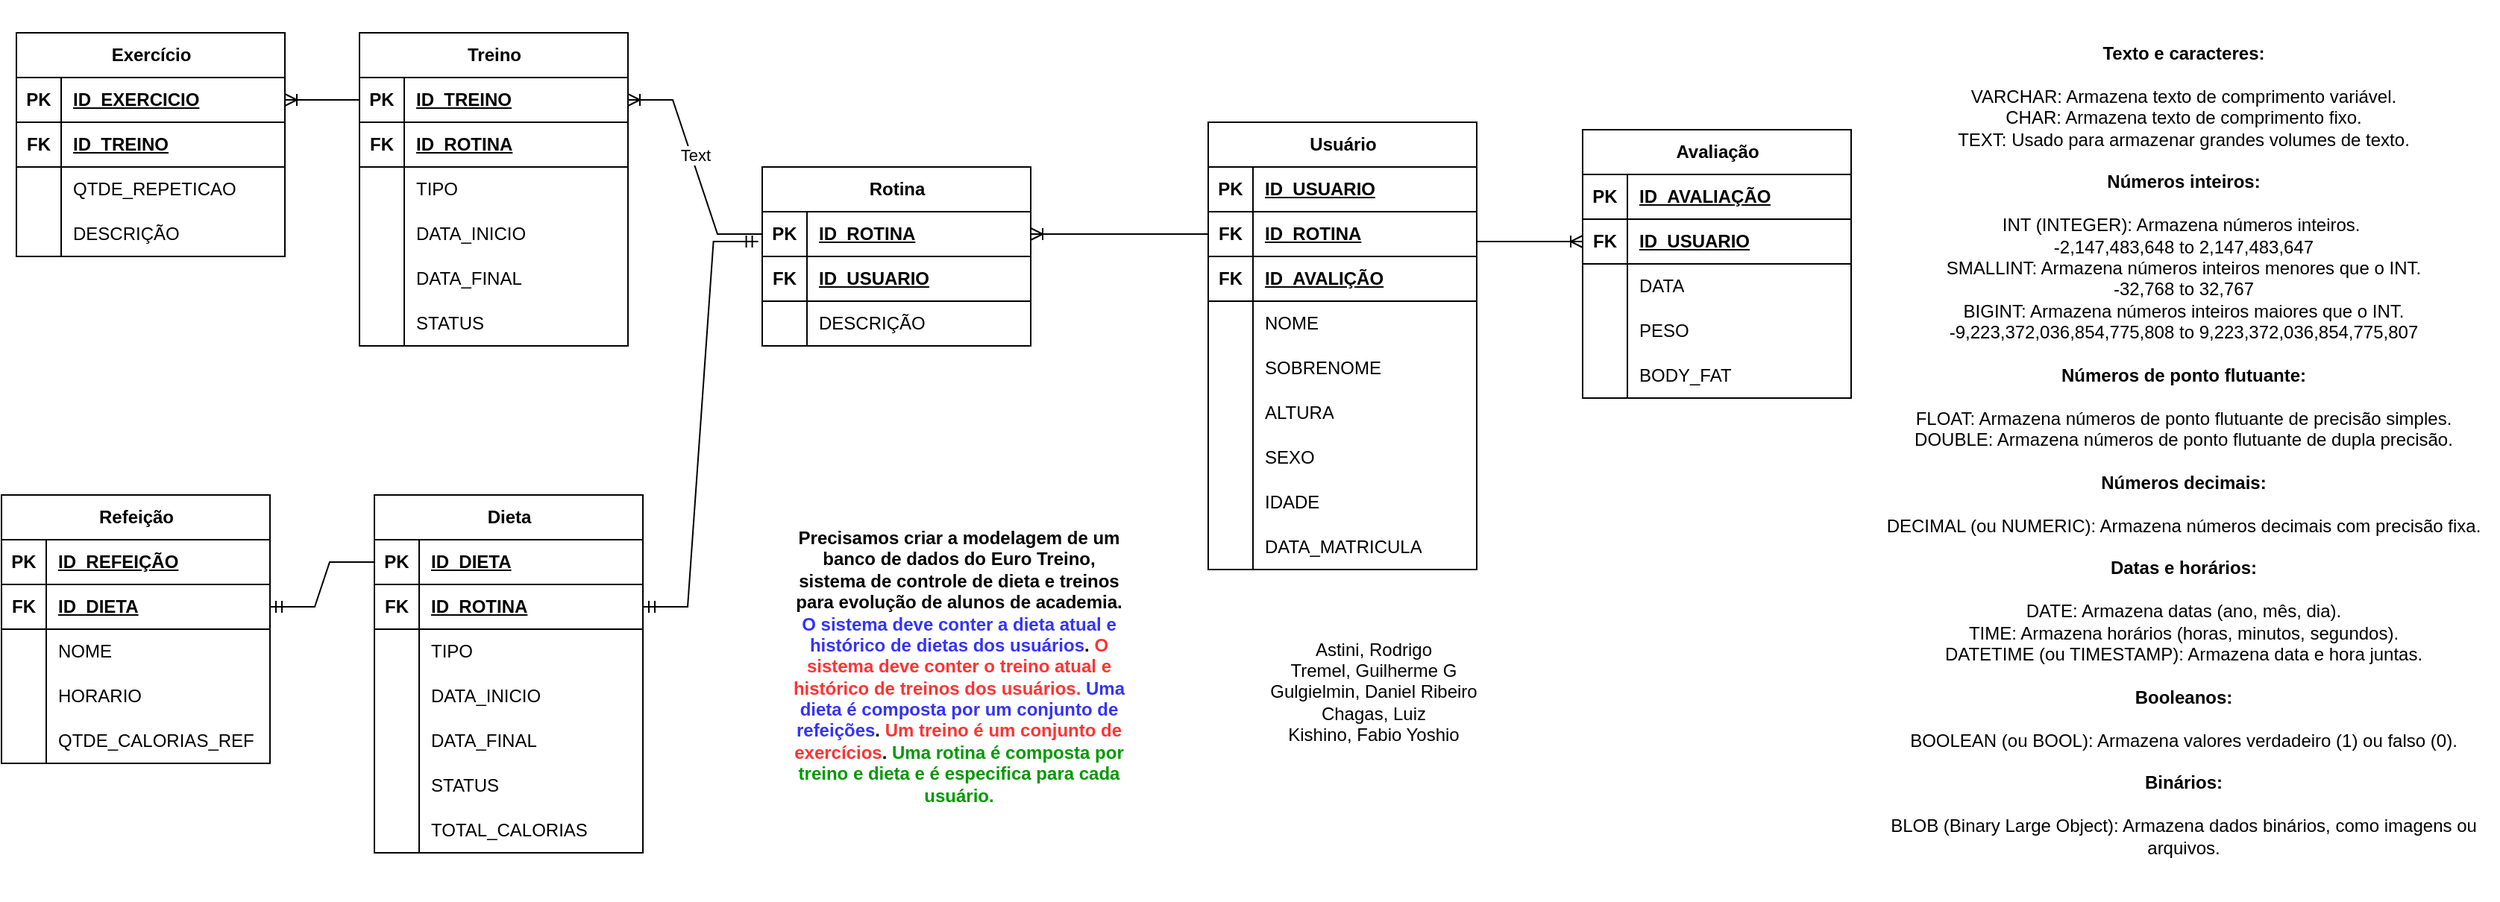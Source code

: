 <mxfile version="21.6.5" type="github">
  <diagram id="R2lEEEUBdFMjLlhIrx00" name="Page-1">
    <mxGraphModel dx="1644" dy="480" grid="0" gridSize="10" guides="1" tooltips="1" connect="1" arrows="1" fold="1" page="1" pageScale="1" pageWidth="850" pageHeight="1100" math="0" shadow="0" extFonts="Permanent Marker^https://fonts.googleapis.com/css?family=Permanent+Marker">
      <root>
        <mxCell id="0" />
        <mxCell id="1" parent="0" />
        <mxCell id="TlUaofYKDGmp3CjPy7Cw-1" value="Usuário" style="shape=table;startSize=30;container=1;collapsible=1;childLayout=tableLayout;fixedRows=1;rowLines=0;fontStyle=1;align=center;resizeLast=1;html=1;" parent="1" vertex="1">
          <mxGeometry x="-21" y="190" width="180" height="300" as="geometry" />
        </mxCell>
        <mxCell id="TlUaofYKDGmp3CjPy7Cw-61" value="" style="shape=tableRow;horizontal=0;startSize=0;swimlaneHead=0;swimlaneBody=0;fillColor=none;collapsible=0;dropTarget=0;points=[[0,0.5],[1,0.5]];portConstraint=eastwest;top=0;left=0;right=0;bottom=1;" parent="TlUaofYKDGmp3CjPy7Cw-1" vertex="1">
          <mxGeometry y="30" width="180" height="30" as="geometry" />
        </mxCell>
        <mxCell id="TlUaofYKDGmp3CjPy7Cw-62" value="PK" style="shape=partialRectangle;connectable=0;fillColor=none;top=0;left=0;bottom=0;right=0;fontStyle=1;overflow=hidden;whiteSpace=wrap;html=1;" parent="TlUaofYKDGmp3CjPy7Cw-61" vertex="1">
          <mxGeometry width="30" height="30" as="geometry">
            <mxRectangle width="30" height="30" as="alternateBounds" />
          </mxGeometry>
        </mxCell>
        <mxCell id="TlUaofYKDGmp3CjPy7Cw-63" value="ID_USUARIO" style="shape=partialRectangle;connectable=0;fillColor=none;top=0;left=0;bottom=0;right=0;align=left;spacingLeft=6;fontStyle=5;overflow=hidden;whiteSpace=wrap;html=1;" parent="TlUaofYKDGmp3CjPy7Cw-61" vertex="1">
          <mxGeometry x="30" width="150" height="30" as="geometry">
            <mxRectangle width="150" height="30" as="alternateBounds" />
          </mxGeometry>
        </mxCell>
        <mxCell id="TlUaofYKDGmp3CjPy7Cw-2" value="" style="shape=tableRow;horizontal=0;startSize=0;swimlaneHead=0;swimlaneBody=0;fillColor=none;collapsible=0;dropTarget=0;points=[[0,0.5],[1,0.5]];portConstraint=eastwest;top=0;left=0;right=0;bottom=1;" parent="TlUaofYKDGmp3CjPy7Cw-1" vertex="1">
          <mxGeometry y="60" width="180" height="30" as="geometry" />
        </mxCell>
        <mxCell id="TlUaofYKDGmp3CjPy7Cw-3" value="FK" style="shape=partialRectangle;connectable=0;fillColor=none;top=0;left=0;bottom=0;right=0;fontStyle=1;overflow=hidden;whiteSpace=wrap;html=1;" parent="TlUaofYKDGmp3CjPy7Cw-2" vertex="1">
          <mxGeometry width="30" height="30" as="geometry">
            <mxRectangle width="30" height="30" as="alternateBounds" />
          </mxGeometry>
        </mxCell>
        <mxCell id="TlUaofYKDGmp3CjPy7Cw-4" value="ID_ROTINA" style="shape=partialRectangle;connectable=0;fillColor=none;top=0;left=0;bottom=0;right=0;align=left;spacingLeft=6;fontStyle=5;overflow=hidden;whiteSpace=wrap;html=1;" parent="TlUaofYKDGmp3CjPy7Cw-2" vertex="1">
          <mxGeometry x="30" width="150" height="30" as="geometry">
            <mxRectangle width="150" height="30" as="alternateBounds" />
          </mxGeometry>
        </mxCell>
        <mxCell id="TlUaofYKDGmp3CjPy7Cw-193" value="" style="shape=tableRow;horizontal=0;startSize=0;swimlaneHead=0;swimlaneBody=0;fillColor=none;collapsible=0;dropTarget=0;points=[[0,0.5],[1,0.5]];portConstraint=eastwest;top=0;left=0;right=0;bottom=1;" parent="TlUaofYKDGmp3CjPy7Cw-1" vertex="1">
          <mxGeometry y="90" width="180" height="30" as="geometry" />
        </mxCell>
        <mxCell id="TlUaofYKDGmp3CjPy7Cw-194" value="FK" style="shape=partialRectangle;connectable=0;fillColor=none;top=0;left=0;bottom=0;right=0;fontStyle=1;overflow=hidden;whiteSpace=wrap;html=1;" parent="TlUaofYKDGmp3CjPy7Cw-193" vertex="1">
          <mxGeometry width="30" height="30" as="geometry">
            <mxRectangle width="30" height="30" as="alternateBounds" />
          </mxGeometry>
        </mxCell>
        <mxCell id="TlUaofYKDGmp3CjPy7Cw-195" value="ID_AVALIÇÃO" style="shape=partialRectangle;connectable=0;fillColor=none;top=0;left=0;bottom=0;right=0;align=left;spacingLeft=6;fontStyle=5;overflow=hidden;whiteSpace=wrap;html=1;" parent="TlUaofYKDGmp3CjPy7Cw-193" vertex="1">
          <mxGeometry x="30" width="150" height="30" as="geometry">
            <mxRectangle width="150" height="30" as="alternateBounds" />
          </mxGeometry>
        </mxCell>
        <mxCell id="TlUaofYKDGmp3CjPy7Cw-8" value="" style="shape=tableRow;horizontal=0;startSize=0;swimlaneHead=0;swimlaneBody=0;fillColor=none;collapsible=0;dropTarget=0;points=[[0,0.5],[1,0.5]];portConstraint=eastwest;top=0;left=0;right=0;bottom=0;" parent="TlUaofYKDGmp3CjPy7Cw-1" vertex="1">
          <mxGeometry y="120" width="180" height="30" as="geometry" />
        </mxCell>
        <mxCell id="TlUaofYKDGmp3CjPy7Cw-9" value="" style="shape=partialRectangle;connectable=0;fillColor=none;top=0;left=0;bottom=0;right=0;editable=1;overflow=hidden;whiteSpace=wrap;html=1;" parent="TlUaofYKDGmp3CjPy7Cw-8" vertex="1">
          <mxGeometry width="30" height="30" as="geometry">
            <mxRectangle width="30" height="30" as="alternateBounds" />
          </mxGeometry>
        </mxCell>
        <mxCell id="TlUaofYKDGmp3CjPy7Cw-10" value="NOME" style="shape=partialRectangle;connectable=0;fillColor=none;top=0;left=0;bottom=0;right=0;align=left;spacingLeft=6;overflow=hidden;whiteSpace=wrap;html=1;" parent="TlUaofYKDGmp3CjPy7Cw-8" vertex="1">
          <mxGeometry x="30" width="150" height="30" as="geometry">
            <mxRectangle width="150" height="30" as="alternateBounds" />
          </mxGeometry>
        </mxCell>
        <mxCell id="TlUaofYKDGmp3CjPy7Cw-11" value="" style="shape=tableRow;horizontal=0;startSize=0;swimlaneHead=0;swimlaneBody=0;fillColor=none;collapsible=0;dropTarget=0;points=[[0,0.5],[1,0.5]];portConstraint=eastwest;top=0;left=0;right=0;bottom=0;" parent="TlUaofYKDGmp3CjPy7Cw-1" vertex="1">
          <mxGeometry y="150" width="180" height="30" as="geometry" />
        </mxCell>
        <mxCell id="TlUaofYKDGmp3CjPy7Cw-12" value="" style="shape=partialRectangle;connectable=0;fillColor=none;top=0;left=0;bottom=0;right=0;editable=1;overflow=hidden;whiteSpace=wrap;html=1;" parent="TlUaofYKDGmp3CjPy7Cw-11" vertex="1">
          <mxGeometry width="30" height="30" as="geometry">
            <mxRectangle width="30" height="30" as="alternateBounds" />
          </mxGeometry>
        </mxCell>
        <mxCell id="TlUaofYKDGmp3CjPy7Cw-13" value="SOBRENOME" style="shape=partialRectangle;connectable=0;fillColor=none;top=0;left=0;bottom=0;right=0;align=left;spacingLeft=6;overflow=hidden;whiteSpace=wrap;html=1;" parent="TlUaofYKDGmp3CjPy7Cw-11" vertex="1">
          <mxGeometry x="30" width="150" height="30" as="geometry">
            <mxRectangle width="150" height="30" as="alternateBounds" />
          </mxGeometry>
        </mxCell>
        <mxCell id="TlUaofYKDGmp3CjPy7Cw-17" value="" style="shape=tableRow;horizontal=0;startSize=0;swimlaneHead=0;swimlaneBody=0;fillColor=none;collapsible=0;dropTarget=0;points=[[0,0.5],[1,0.5]];portConstraint=eastwest;top=0;left=0;right=0;bottom=0;" parent="TlUaofYKDGmp3CjPy7Cw-1" vertex="1">
          <mxGeometry y="180" width="180" height="30" as="geometry" />
        </mxCell>
        <mxCell id="TlUaofYKDGmp3CjPy7Cw-18" value="" style="shape=partialRectangle;connectable=0;fillColor=none;top=0;left=0;bottom=0;right=0;editable=1;overflow=hidden;whiteSpace=wrap;html=1;" parent="TlUaofYKDGmp3CjPy7Cw-17" vertex="1">
          <mxGeometry width="30" height="30" as="geometry">
            <mxRectangle width="30" height="30" as="alternateBounds" />
          </mxGeometry>
        </mxCell>
        <mxCell id="TlUaofYKDGmp3CjPy7Cw-19" value="ALTURA" style="shape=partialRectangle;connectable=0;fillColor=none;top=0;left=0;bottom=0;right=0;align=left;spacingLeft=6;overflow=hidden;whiteSpace=wrap;html=1;" parent="TlUaofYKDGmp3CjPy7Cw-17" vertex="1">
          <mxGeometry x="30" width="150" height="30" as="geometry">
            <mxRectangle width="150" height="30" as="alternateBounds" />
          </mxGeometry>
        </mxCell>
        <mxCell id="TlUaofYKDGmp3CjPy7Cw-20" value="" style="shape=tableRow;horizontal=0;startSize=0;swimlaneHead=0;swimlaneBody=0;fillColor=none;collapsible=0;dropTarget=0;points=[[0,0.5],[1,0.5]];portConstraint=eastwest;top=0;left=0;right=0;bottom=0;" parent="TlUaofYKDGmp3CjPy7Cw-1" vertex="1">
          <mxGeometry y="210" width="180" height="30" as="geometry" />
        </mxCell>
        <mxCell id="TlUaofYKDGmp3CjPy7Cw-21" value="" style="shape=partialRectangle;connectable=0;fillColor=none;top=0;left=0;bottom=0;right=0;editable=1;overflow=hidden;whiteSpace=wrap;html=1;" parent="TlUaofYKDGmp3CjPy7Cw-20" vertex="1">
          <mxGeometry width="30" height="30" as="geometry">
            <mxRectangle width="30" height="30" as="alternateBounds" />
          </mxGeometry>
        </mxCell>
        <mxCell id="TlUaofYKDGmp3CjPy7Cw-22" value="SEXO" style="shape=partialRectangle;connectable=0;fillColor=none;top=0;left=0;bottom=0;right=0;align=left;spacingLeft=6;overflow=hidden;whiteSpace=wrap;html=1;" parent="TlUaofYKDGmp3CjPy7Cw-20" vertex="1">
          <mxGeometry x="30" width="150" height="30" as="geometry">
            <mxRectangle width="150" height="30" as="alternateBounds" />
          </mxGeometry>
        </mxCell>
        <mxCell id="TlUaofYKDGmp3CjPy7Cw-196" value="" style="shape=tableRow;horizontal=0;startSize=0;swimlaneHead=0;swimlaneBody=0;fillColor=none;collapsible=0;dropTarget=0;points=[[0,0.5],[1,0.5]];portConstraint=eastwest;top=0;left=0;right=0;bottom=0;" parent="TlUaofYKDGmp3CjPy7Cw-1" vertex="1">
          <mxGeometry y="240" width="180" height="30" as="geometry" />
        </mxCell>
        <mxCell id="TlUaofYKDGmp3CjPy7Cw-197" value="" style="shape=partialRectangle;connectable=0;fillColor=none;top=0;left=0;bottom=0;right=0;editable=1;overflow=hidden;whiteSpace=wrap;html=1;" parent="TlUaofYKDGmp3CjPy7Cw-196" vertex="1">
          <mxGeometry width="30" height="30" as="geometry">
            <mxRectangle width="30" height="30" as="alternateBounds" />
          </mxGeometry>
        </mxCell>
        <mxCell id="TlUaofYKDGmp3CjPy7Cw-198" value="IDADE" style="shape=partialRectangle;connectable=0;fillColor=none;top=0;left=0;bottom=0;right=0;align=left;spacingLeft=6;overflow=hidden;whiteSpace=wrap;html=1;" parent="TlUaofYKDGmp3CjPy7Cw-196" vertex="1">
          <mxGeometry x="30" width="150" height="30" as="geometry">
            <mxRectangle width="150" height="30" as="alternateBounds" />
          </mxGeometry>
        </mxCell>
        <mxCell id="TlUaofYKDGmp3CjPy7Cw-256" value="" style="shape=tableRow;horizontal=0;startSize=0;swimlaneHead=0;swimlaneBody=0;fillColor=none;collapsible=0;dropTarget=0;points=[[0,0.5],[1,0.5]];portConstraint=eastwest;top=0;left=0;right=0;bottom=0;" parent="TlUaofYKDGmp3CjPy7Cw-1" vertex="1">
          <mxGeometry y="270" width="180" height="30" as="geometry" />
        </mxCell>
        <mxCell id="TlUaofYKDGmp3CjPy7Cw-257" value="" style="shape=partialRectangle;connectable=0;fillColor=none;top=0;left=0;bottom=0;right=0;editable=1;overflow=hidden;whiteSpace=wrap;html=1;" parent="TlUaofYKDGmp3CjPy7Cw-256" vertex="1">
          <mxGeometry width="30" height="30" as="geometry">
            <mxRectangle width="30" height="30" as="alternateBounds" />
          </mxGeometry>
        </mxCell>
        <mxCell id="TlUaofYKDGmp3CjPy7Cw-258" value="DATA_MATRICULA" style="shape=partialRectangle;connectable=0;fillColor=none;top=0;left=0;bottom=0;right=0;align=left;spacingLeft=6;overflow=hidden;whiteSpace=wrap;html=1;" parent="TlUaofYKDGmp3CjPy7Cw-256" vertex="1">
          <mxGeometry x="30" width="150" height="30" as="geometry">
            <mxRectangle width="150" height="30" as="alternateBounds" />
          </mxGeometry>
        </mxCell>
        <mxCell id="TlUaofYKDGmp3CjPy7Cw-40" value="&lt;b&gt;Precisamos criar a modelagem de um banco de dados do Euro Treino, sistema de controle de dieta e treinos para evolução de alunos de academia. &lt;font style=&quot;&quot; color=&quot;#3333ff&quot;&gt;O sistema deve conter a dieta atual e histórico de dietas dos usuários&lt;/font&gt;. &lt;font color=&quot;#ff3333&quot;&gt;O sistema deve conter o treino atual e histórico de treinos dos usuários.&lt;/font&gt; &lt;font color=&quot;#3333ff&quot;&gt;Uma dieta é composta por um conjunto de refeições&lt;/font&gt;. &lt;font color=&quot;#ff3333&quot;&gt;Um treino é um conjunto de exercícios&lt;/font&gt;. &lt;font color=&quot;#009900&quot;&gt;Uma rotina é composta por treino e dieta e é especifica para cada usuário.&lt;/font&gt;&lt;/b&gt;" style="text;html=1;strokeColor=none;fillColor=none;align=center;verticalAlign=middle;whiteSpace=wrap;rounded=0;" parent="1" vertex="1">
          <mxGeometry x="-303" y="490" width="230" height="130" as="geometry" />
        </mxCell>
        <mxCell id="TlUaofYKDGmp3CjPy7Cw-44" value="Refeição" style="shape=table;startSize=30;container=1;collapsible=1;childLayout=tableLayout;fixedRows=1;rowLines=0;fontStyle=1;align=center;resizeLast=1;html=1;" parent="1" vertex="1">
          <mxGeometry x="-830" y="440" width="180" height="180" as="geometry" />
        </mxCell>
        <mxCell id="TlUaofYKDGmp3CjPy7Cw-45" value="" style="shape=tableRow;horizontal=0;startSize=0;swimlaneHead=0;swimlaneBody=0;fillColor=none;collapsible=0;dropTarget=0;points=[[0,0.5],[1,0.5]];portConstraint=eastwest;top=0;left=0;right=0;bottom=1;" parent="TlUaofYKDGmp3CjPy7Cw-44" vertex="1">
          <mxGeometry y="30" width="180" height="30" as="geometry" />
        </mxCell>
        <mxCell id="TlUaofYKDGmp3CjPy7Cw-46" value="PK" style="shape=partialRectangle;connectable=0;fillColor=none;top=0;left=0;bottom=0;right=0;fontStyle=1;overflow=hidden;whiteSpace=wrap;html=1;" parent="TlUaofYKDGmp3CjPy7Cw-45" vertex="1">
          <mxGeometry width="30" height="30" as="geometry">
            <mxRectangle width="30" height="30" as="alternateBounds" />
          </mxGeometry>
        </mxCell>
        <mxCell id="TlUaofYKDGmp3CjPy7Cw-47" value="ID_REFEIÇÃO" style="shape=partialRectangle;connectable=0;fillColor=none;top=0;left=0;bottom=0;right=0;align=left;spacingLeft=6;fontStyle=5;overflow=hidden;whiteSpace=wrap;html=1;" parent="TlUaofYKDGmp3CjPy7Cw-45" vertex="1">
          <mxGeometry x="30" width="150" height="30" as="geometry">
            <mxRectangle width="150" height="30" as="alternateBounds" />
          </mxGeometry>
        </mxCell>
        <mxCell id="TlUaofYKDGmp3CjPy7Cw-57" value="" style="shape=tableRow;horizontal=0;startSize=0;swimlaneHead=0;swimlaneBody=0;fillColor=none;collapsible=0;dropTarget=0;points=[[0,0.5],[1,0.5]];portConstraint=eastwest;top=0;left=0;right=0;bottom=1;" parent="TlUaofYKDGmp3CjPy7Cw-44" vertex="1">
          <mxGeometry y="60" width="180" height="30" as="geometry" />
        </mxCell>
        <mxCell id="TlUaofYKDGmp3CjPy7Cw-58" value="FK" style="shape=partialRectangle;connectable=0;fillColor=none;top=0;left=0;bottom=0;right=0;fontStyle=1;overflow=hidden;whiteSpace=wrap;html=1;" parent="TlUaofYKDGmp3CjPy7Cw-57" vertex="1">
          <mxGeometry width="30" height="30" as="geometry">
            <mxRectangle width="30" height="30" as="alternateBounds" />
          </mxGeometry>
        </mxCell>
        <mxCell id="TlUaofYKDGmp3CjPy7Cw-59" value="ID_DIETA" style="shape=partialRectangle;connectable=0;fillColor=none;top=0;left=0;bottom=0;right=0;align=left;spacingLeft=6;fontStyle=5;overflow=hidden;whiteSpace=wrap;html=1;" parent="TlUaofYKDGmp3CjPy7Cw-57" vertex="1">
          <mxGeometry x="30" width="150" height="30" as="geometry">
            <mxRectangle width="150" height="30" as="alternateBounds" />
          </mxGeometry>
        </mxCell>
        <mxCell id="TlUaofYKDGmp3CjPy7Cw-48" value="" style="shape=tableRow;horizontal=0;startSize=0;swimlaneHead=0;swimlaneBody=0;fillColor=none;collapsible=0;dropTarget=0;points=[[0,0.5],[1,0.5]];portConstraint=eastwest;top=0;left=0;right=0;bottom=0;" parent="TlUaofYKDGmp3CjPy7Cw-44" vertex="1">
          <mxGeometry y="90" width="180" height="30" as="geometry" />
        </mxCell>
        <mxCell id="TlUaofYKDGmp3CjPy7Cw-49" value="" style="shape=partialRectangle;connectable=0;fillColor=none;top=0;left=0;bottom=0;right=0;editable=1;overflow=hidden;whiteSpace=wrap;html=1;" parent="TlUaofYKDGmp3CjPy7Cw-48" vertex="1">
          <mxGeometry width="30" height="30" as="geometry">
            <mxRectangle width="30" height="30" as="alternateBounds" />
          </mxGeometry>
        </mxCell>
        <mxCell id="TlUaofYKDGmp3CjPy7Cw-50" value="NOME" style="shape=partialRectangle;connectable=0;fillColor=none;top=0;left=0;bottom=0;right=0;align=left;spacingLeft=6;overflow=hidden;whiteSpace=wrap;html=1;" parent="TlUaofYKDGmp3CjPy7Cw-48" vertex="1">
          <mxGeometry x="30" width="150" height="30" as="geometry">
            <mxRectangle width="150" height="30" as="alternateBounds" />
          </mxGeometry>
        </mxCell>
        <mxCell id="TlUaofYKDGmp3CjPy7Cw-51" value="" style="shape=tableRow;horizontal=0;startSize=0;swimlaneHead=0;swimlaneBody=0;fillColor=none;collapsible=0;dropTarget=0;points=[[0,0.5],[1,0.5]];portConstraint=eastwest;top=0;left=0;right=0;bottom=0;" parent="TlUaofYKDGmp3CjPy7Cw-44" vertex="1">
          <mxGeometry y="120" width="180" height="30" as="geometry" />
        </mxCell>
        <mxCell id="TlUaofYKDGmp3CjPy7Cw-52" value="" style="shape=partialRectangle;connectable=0;fillColor=none;top=0;left=0;bottom=0;right=0;editable=1;overflow=hidden;whiteSpace=wrap;html=1;" parent="TlUaofYKDGmp3CjPy7Cw-51" vertex="1">
          <mxGeometry width="30" height="30" as="geometry">
            <mxRectangle width="30" height="30" as="alternateBounds" />
          </mxGeometry>
        </mxCell>
        <mxCell id="TlUaofYKDGmp3CjPy7Cw-53" value="HORARIO" style="shape=partialRectangle;connectable=0;fillColor=none;top=0;left=0;bottom=0;right=0;align=left;spacingLeft=6;overflow=hidden;whiteSpace=wrap;html=1;" parent="TlUaofYKDGmp3CjPy7Cw-51" vertex="1">
          <mxGeometry x="30" width="150" height="30" as="geometry">
            <mxRectangle width="150" height="30" as="alternateBounds" />
          </mxGeometry>
        </mxCell>
        <mxCell id="TlUaofYKDGmp3CjPy7Cw-247" value="" style="shape=tableRow;horizontal=0;startSize=0;swimlaneHead=0;swimlaneBody=0;fillColor=none;collapsible=0;dropTarget=0;points=[[0,0.5],[1,0.5]];portConstraint=eastwest;top=0;left=0;right=0;bottom=0;" parent="TlUaofYKDGmp3CjPy7Cw-44" vertex="1">
          <mxGeometry y="150" width="180" height="30" as="geometry" />
        </mxCell>
        <mxCell id="TlUaofYKDGmp3CjPy7Cw-248" value="" style="shape=partialRectangle;connectable=0;fillColor=none;top=0;left=0;bottom=0;right=0;editable=1;overflow=hidden;whiteSpace=wrap;html=1;" parent="TlUaofYKDGmp3CjPy7Cw-247" vertex="1">
          <mxGeometry width="30" height="30" as="geometry">
            <mxRectangle width="30" height="30" as="alternateBounds" />
          </mxGeometry>
        </mxCell>
        <mxCell id="TlUaofYKDGmp3CjPy7Cw-249" value="QTDE_CALORIAS_REF" style="shape=partialRectangle;connectable=0;fillColor=none;top=0;left=0;bottom=0;right=0;align=left;spacingLeft=6;overflow=hidden;whiteSpace=wrap;html=1;" parent="TlUaofYKDGmp3CjPy7Cw-247" vertex="1">
          <mxGeometry x="30" width="150" height="30" as="geometry">
            <mxRectangle width="150" height="30" as="alternateBounds" />
          </mxGeometry>
        </mxCell>
        <mxCell id="TlUaofYKDGmp3CjPy7Cw-84" value="Treino" style="shape=table;startSize=30;container=1;collapsible=1;childLayout=tableLayout;fixedRows=1;rowLines=0;fontStyle=1;align=center;resizeLast=1;html=1;" parent="1" vertex="1">
          <mxGeometry x="-590" y="130" width="180" height="210" as="geometry" />
        </mxCell>
        <mxCell id="TlUaofYKDGmp3CjPy7Cw-85" value="" style="shape=tableRow;horizontal=0;startSize=0;swimlaneHead=0;swimlaneBody=0;fillColor=none;collapsible=0;dropTarget=0;points=[[0,0.5],[1,0.5]];portConstraint=eastwest;top=0;left=0;right=0;bottom=1;" parent="TlUaofYKDGmp3CjPy7Cw-84" vertex="1">
          <mxGeometry y="30" width="180" height="30" as="geometry" />
        </mxCell>
        <mxCell id="TlUaofYKDGmp3CjPy7Cw-86" value="PK" style="shape=partialRectangle;connectable=0;fillColor=none;top=0;left=0;bottom=0;right=0;fontStyle=1;overflow=hidden;whiteSpace=wrap;html=1;" parent="TlUaofYKDGmp3CjPy7Cw-85" vertex="1">
          <mxGeometry width="30" height="30" as="geometry">
            <mxRectangle width="30" height="30" as="alternateBounds" />
          </mxGeometry>
        </mxCell>
        <mxCell id="TlUaofYKDGmp3CjPy7Cw-87" value="ID_TREINO" style="shape=partialRectangle;connectable=0;fillColor=none;top=0;left=0;bottom=0;right=0;align=left;spacingLeft=6;fontStyle=5;overflow=hidden;whiteSpace=wrap;html=1;" parent="TlUaofYKDGmp3CjPy7Cw-85" vertex="1">
          <mxGeometry x="30" width="150" height="30" as="geometry">
            <mxRectangle width="150" height="30" as="alternateBounds" />
          </mxGeometry>
        </mxCell>
        <mxCell id="TlUaofYKDGmp3CjPy7Cw-250" value="" style="shape=tableRow;horizontal=0;startSize=0;swimlaneHead=0;swimlaneBody=0;fillColor=none;collapsible=0;dropTarget=0;points=[[0,0.5],[1,0.5]];portConstraint=eastwest;top=0;left=0;right=0;bottom=1;" parent="TlUaofYKDGmp3CjPy7Cw-84" vertex="1">
          <mxGeometry y="60" width="180" height="30" as="geometry" />
        </mxCell>
        <mxCell id="TlUaofYKDGmp3CjPy7Cw-251" value="FK" style="shape=partialRectangle;connectable=0;fillColor=none;top=0;left=0;bottom=0;right=0;fontStyle=1;overflow=hidden;whiteSpace=wrap;html=1;" parent="TlUaofYKDGmp3CjPy7Cw-250" vertex="1">
          <mxGeometry width="30" height="30" as="geometry">
            <mxRectangle width="30" height="30" as="alternateBounds" />
          </mxGeometry>
        </mxCell>
        <mxCell id="TlUaofYKDGmp3CjPy7Cw-252" value="ID_ROTINA" style="shape=partialRectangle;connectable=0;fillColor=none;top=0;left=0;bottom=0;right=0;align=left;spacingLeft=6;fontStyle=5;overflow=hidden;whiteSpace=wrap;html=1;" parent="TlUaofYKDGmp3CjPy7Cw-250" vertex="1">
          <mxGeometry x="30" width="150" height="30" as="geometry">
            <mxRectangle width="150" height="30" as="alternateBounds" />
          </mxGeometry>
        </mxCell>
        <mxCell id="TlUaofYKDGmp3CjPy7Cw-91" value="" style="shape=tableRow;horizontal=0;startSize=0;swimlaneHead=0;swimlaneBody=0;fillColor=none;collapsible=0;dropTarget=0;points=[[0,0.5],[1,0.5]];portConstraint=eastwest;top=0;left=0;right=0;bottom=0;" parent="TlUaofYKDGmp3CjPy7Cw-84" vertex="1">
          <mxGeometry y="90" width="180" height="30" as="geometry" />
        </mxCell>
        <mxCell id="TlUaofYKDGmp3CjPy7Cw-92" value="" style="shape=partialRectangle;connectable=0;fillColor=none;top=0;left=0;bottom=0;right=0;editable=1;overflow=hidden;whiteSpace=wrap;html=1;" parent="TlUaofYKDGmp3CjPy7Cw-91" vertex="1">
          <mxGeometry width="30" height="30" as="geometry">
            <mxRectangle width="30" height="30" as="alternateBounds" />
          </mxGeometry>
        </mxCell>
        <mxCell id="TlUaofYKDGmp3CjPy7Cw-93" value="TIPO" style="shape=partialRectangle;connectable=0;fillColor=none;top=0;left=0;bottom=0;right=0;align=left;spacingLeft=6;overflow=hidden;whiteSpace=wrap;html=1;" parent="TlUaofYKDGmp3CjPy7Cw-91" vertex="1">
          <mxGeometry x="30" width="150" height="30" as="geometry">
            <mxRectangle width="150" height="30" as="alternateBounds" />
          </mxGeometry>
        </mxCell>
        <mxCell id="TlUaofYKDGmp3CjPy7Cw-218" value="" style="shape=tableRow;horizontal=0;startSize=0;swimlaneHead=0;swimlaneBody=0;fillColor=none;collapsible=0;dropTarget=0;points=[[0,0.5],[1,0.5]];portConstraint=eastwest;top=0;left=0;right=0;bottom=0;" parent="TlUaofYKDGmp3CjPy7Cw-84" vertex="1">
          <mxGeometry y="120" width="180" height="30" as="geometry" />
        </mxCell>
        <mxCell id="TlUaofYKDGmp3CjPy7Cw-219" value="" style="shape=partialRectangle;connectable=0;fillColor=none;top=0;left=0;bottom=0;right=0;editable=1;overflow=hidden;whiteSpace=wrap;html=1;" parent="TlUaofYKDGmp3CjPy7Cw-218" vertex="1">
          <mxGeometry width="30" height="30" as="geometry">
            <mxRectangle width="30" height="30" as="alternateBounds" />
          </mxGeometry>
        </mxCell>
        <mxCell id="TlUaofYKDGmp3CjPy7Cw-220" value="DATA_INICIO" style="shape=partialRectangle;connectable=0;fillColor=none;top=0;left=0;bottom=0;right=0;align=left;spacingLeft=6;overflow=hidden;whiteSpace=wrap;html=1;" parent="TlUaofYKDGmp3CjPy7Cw-218" vertex="1">
          <mxGeometry x="30" width="150" height="30" as="geometry">
            <mxRectangle width="150" height="30" as="alternateBounds" />
          </mxGeometry>
        </mxCell>
        <mxCell id="TlUaofYKDGmp3CjPy7Cw-221" value="" style="shape=tableRow;horizontal=0;startSize=0;swimlaneHead=0;swimlaneBody=0;fillColor=none;collapsible=0;dropTarget=0;points=[[0,0.5],[1,0.5]];portConstraint=eastwest;top=0;left=0;right=0;bottom=0;" parent="TlUaofYKDGmp3CjPy7Cw-84" vertex="1">
          <mxGeometry y="150" width="180" height="30" as="geometry" />
        </mxCell>
        <mxCell id="TlUaofYKDGmp3CjPy7Cw-222" value="" style="shape=partialRectangle;connectable=0;fillColor=none;top=0;left=0;bottom=0;right=0;editable=1;overflow=hidden;whiteSpace=wrap;html=1;" parent="TlUaofYKDGmp3CjPy7Cw-221" vertex="1">
          <mxGeometry width="30" height="30" as="geometry">
            <mxRectangle width="30" height="30" as="alternateBounds" />
          </mxGeometry>
        </mxCell>
        <mxCell id="TlUaofYKDGmp3CjPy7Cw-223" value="DATA_FINAL" style="shape=partialRectangle;connectable=0;fillColor=none;top=0;left=0;bottom=0;right=0;align=left;spacingLeft=6;overflow=hidden;whiteSpace=wrap;html=1;" parent="TlUaofYKDGmp3CjPy7Cw-221" vertex="1">
          <mxGeometry x="30" width="150" height="30" as="geometry">
            <mxRectangle width="150" height="30" as="alternateBounds" />
          </mxGeometry>
        </mxCell>
        <mxCell id="TlUaofYKDGmp3CjPy7Cw-253" value="" style="shape=tableRow;horizontal=0;startSize=0;swimlaneHead=0;swimlaneBody=0;fillColor=none;collapsible=0;dropTarget=0;points=[[0,0.5],[1,0.5]];portConstraint=eastwest;top=0;left=0;right=0;bottom=0;" parent="TlUaofYKDGmp3CjPy7Cw-84" vertex="1">
          <mxGeometry y="180" width="180" height="30" as="geometry" />
        </mxCell>
        <mxCell id="TlUaofYKDGmp3CjPy7Cw-254" value="" style="shape=partialRectangle;connectable=0;fillColor=none;top=0;left=0;bottom=0;right=0;editable=1;overflow=hidden;whiteSpace=wrap;html=1;" parent="TlUaofYKDGmp3CjPy7Cw-253" vertex="1">
          <mxGeometry width="30" height="30" as="geometry">
            <mxRectangle width="30" height="30" as="alternateBounds" />
          </mxGeometry>
        </mxCell>
        <mxCell id="TlUaofYKDGmp3CjPy7Cw-255" value="STATUS" style="shape=partialRectangle;connectable=0;fillColor=none;top=0;left=0;bottom=0;right=0;align=left;spacingLeft=6;overflow=hidden;whiteSpace=wrap;html=1;" parent="TlUaofYKDGmp3CjPy7Cw-253" vertex="1">
          <mxGeometry x="30" width="150" height="30" as="geometry">
            <mxRectangle width="150" height="30" as="alternateBounds" />
          </mxGeometry>
        </mxCell>
        <mxCell id="TlUaofYKDGmp3CjPy7Cw-100" value="Exercício" style="shape=table;startSize=30;container=1;collapsible=1;childLayout=tableLayout;fixedRows=1;rowLines=0;fontStyle=1;align=center;resizeLast=1;html=1;" parent="1" vertex="1">
          <mxGeometry x="-820" y="130" width="180" height="150" as="geometry" />
        </mxCell>
        <mxCell id="TlUaofYKDGmp3CjPy7Cw-110" value="" style="shape=tableRow;horizontal=0;startSize=0;swimlaneHead=0;swimlaneBody=0;fillColor=none;collapsible=0;dropTarget=0;points=[[0,0.5],[1,0.5]];portConstraint=eastwest;top=0;left=0;right=0;bottom=1;" parent="TlUaofYKDGmp3CjPy7Cw-100" vertex="1">
          <mxGeometry y="30" width="180" height="30" as="geometry" />
        </mxCell>
        <mxCell id="TlUaofYKDGmp3CjPy7Cw-111" value="PK" style="shape=partialRectangle;connectable=0;fillColor=none;top=0;left=0;bottom=0;right=0;fontStyle=1;overflow=hidden;whiteSpace=wrap;html=1;" parent="TlUaofYKDGmp3CjPy7Cw-110" vertex="1">
          <mxGeometry width="30" height="30" as="geometry">
            <mxRectangle width="30" height="30" as="alternateBounds" />
          </mxGeometry>
        </mxCell>
        <mxCell id="TlUaofYKDGmp3CjPy7Cw-112" value="ID_EXERCICIO" style="shape=partialRectangle;connectable=0;fillColor=none;top=0;left=0;bottom=0;right=0;align=left;spacingLeft=6;fontStyle=5;overflow=hidden;whiteSpace=wrap;html=1;" parent="TlUaofYKDGmp3CjPy7Cw-110" vertex="1">
          <mxGeometry x="30" width="150" height="30" as="geometry">
            <mxRectangle width="150" height="30" as="alternateBounds" />
          </mxGeometry>
        </mxCell>
        <mxCell id="TlUaofYKDGmp3CjPy7Cw-101" value="" style="shape=tableRow;horizontal=0;startSize=0;swimlaneHead=0;swimlaneBody=0;fillColor=none;collapsible=0;dropTarget=0;points=[[0,0.5],[1,0.5]];portConstraint=eastwest;top=0;left=0;right=0;bottom=1;" parent="TlUaofYKDGmp3CjPy7Cw-100" vertex="1">
          <mxGeometry y="60" width="180" height="30" as="geometry" />
        </mxCell>
        <mxCell id="TlUaofYKDGmp3CjPy7Cw-102" value="FK" style="shape=partialRectangle;connectable=0;fillColor=none;top=0;left=0;bottom=0;right=0;fontStyle=1;overflow=hidden;whiteSpace=wrap;html=1;" parent="TlUaofYKDGmp3CjPy7Cw-101" vertex="1">
          <mxGeometry width="30" height="30" as="geometry">
            <mxRectangle width="30" height="30" as="alternateBounds" />
          </mxGeometry>
        </mxCell>
        <mxCell id="TlUaofYKDGmp3CjPy7Cw-103" value="ID_TREINO" style="shape=partialRectangle;connectable=0;fillColor=none;top=0;left=0;bottom=0;right=0;align=left;spacingLeft=6;fontStyle=5;overflow=hidden;whiteSpace=wrap;html=1;" parent="TlUaofYKDGmp3CjPy7Cw-101" vertex="1">
          <mxGeometry x="30" width="150" height="30" as="geometry">
            <mxRectangle width="150" height="30" as="alternateBounds" />
          </mxGeometry>
        </mxCell>
        <mxCell id="TlUaofYKDGmp3CjPy7Cw-104" value="" style="shape=tableRow;horizontal=0;startSize=0;swimlaneHead=0;swimlaneBody=0;fillColor=none;collapsible=0;dropTarget=0;points=[[0,0.5],[1,0.5]];portConstraint=eastwest;top=0;left=0;right=0;bottom=0;" parent="TlUaofYKDGmp3CjPy7Cw-100" vertex="1">
          <mxGeometry y="90" width="180" height="30" as="geometry" />
        </mxCell>
        <mxCell id="TlUaofYKDGmp3CjPy7Cw-105" value="" style="shape=partialRectangle;connectable=0;fillColor=none;top=0;left=0;bottom=0;right=0;editable=1;overflow=hidden;whiteSpace=wrap;html=1;" parent="TlUaofYKDGmp3CjPy7Cw-104" vertex="1">
          <mxGeometry width="30" height="30" as="geometry">
            <mxRectangle width="30" height="30" as="alternateBounds" />
          </mxGeometry>
        </mxCell>
        <mxCell id="TlUaofYKDGmp3CjPy7Cw-106" value="QTDE_REPETICAO" style="shape=partialRectangle;connectable=0;fillColor=none;top=0;left=0;bottom=0;right=0;align=left;spacingLeft=6;overflow=hidden;whiteSpace=wrap;html=1;" parent="TlUaofYKDGmp3CjPy7Cw-104" vertex="1">
          <mxGeometry x="30" width="150" height="30" as="geometry">
            <mxRectangle width="150" height="30" as="alternateBounds" />
          </mxGeometry>
        </mxCell>
        <mxCell id="TlUaofYKDGmp3CjPy7Cw-107" value="" style="shape=tableRow;horizontal=0;startSize=0;swimlaneHead=0;swimlaneBody=0;fillColor=none;collapsible=0;dropTarget=0;points=[[0,0.5],[1,0.5]];portConstraint=eastwest;top=0;left=0;right=0;bottom=0;" parent="TlUaofYKDGmp3CjPy7Cw-100" vertex="1">
          <mxGeometry y="120" width="180" height="30" as="geometry" />
        </mxCell>
        <mxCell id="TlUaofYKDGmp3CjPy7Cw-108" value="" style="shape=partialRectangle;connectable=0;fillColor=none;top=0;left=0;bottom=0;right=0;editable=1;overflow=hidden;whiteSpace=wrap;html=1;" parent="TlUaofYKDGmp3CjPy7Cw-107" vertex="1">
          <mxGeometry width="30" height="30" as="geometry">
            <mxRectangle width="30" height="30" as="alternateBounds" />
          </mxGeometry>
        </mxCell>
        <mxCell id="TlUaofYKDGmp3CjPy7Cw-109" value="DESCRIÇÃO" style="shape=partialRectangle;connectable=0;fillColor=none;top=0;left=0;bottom=0;right=0;align=left;spacingLeft=6;overflow=hidden;whiteSpace=wrap;html=1;" parent="TlUaofYKDGmp3CjPy7Cw-107" vertex="1">
          <mxGeometry x="30" width="150" height="30" as="geometry">
            <mxRectangle width="150" height="30" as="alternateBounds" />
          </mxGeometry>
        </mxCell>
        <mxCell id="TlUaofYKDGmp3CjPy7Cw-116" value="" style="edgeStyle=entityRelationEdgeStyle;fontSize=12;html=1;endArrow=ERoneToMany;rounded=0;entryX=1;entryY=0.5;entryDx=0;entryDy=0;exitX=0;exitY=0.5;exitDx=0;exitDy=0;" parent="1" source="TlUaofYKDGmp3CjPy7Cw-85" target="TlUaofYKDGmp3CjPy7Cw-110" edge="1">
          <mxGeometry width="100" height="100" relative="1" as="geometry">
            <mxPoint x="-660" y="290" as="sourcePoint" />
            <mxPoint x="-560" y="190" as="targetPoint" />
          </mxGeometry>
        </mxCell>
        <mxCell id="TlUaofYKDGmp3CjPy7Cw-130" value="Rotina" style="shape=table;startSize=30;container=1;collapsible=1;childLayout=tableLayout;fixedRows=1;rowLines=0;fontStyle=1;align=center;resizeLast=1;html=1;" parent="1" vertex="1">
          <mxGeometry x="-320" y="220" width="180" height="120" as="geometry" />
        </mxCell>
        <mxCell id="TlUaofYKDGmp3CjPy7Cw-143" value="" style="shape=tableRow;horizontal=0;startSize=0;swimlaneHead=0;swimlaneBody=0;fillColor=none;collapsible=0;dropTarget=0;points=[[0,0.5],[1,0.5]];portConstraint=eastwest;top=0;left=0;right=0;bottom=1;" parent="TlUaofYKDGmp3CjPy7Cw-130" vertex="1">
          <mxGeometry y="30" width="180" height="30" as="geometry" />
        </mxCell>
        <mxCell id="TlUaofYKDGmp3CjPy7Cw-144" value="PK" style="shape=partialRectangle;connectable=0;fillColor=none;top=0;left=0;bottom=0;right=0;fontStyle=1;overflow=hidden;whiteSpace=wrap;html=1;" parent="TlUaofYKDGmp3CjPy7Cw-143" vertex="1">
          <mxGeometry width="30" height="30" as="geometry">
            <mxRectangle width="30" height="30" as="alternateBounds" />
          </mxGeometry>
        </mxCell>
        <mxCell id="TlUaofYKDGmp3CjPy7Cw-145" value="ID_ROTINA" style="shape=partialRectangle;connectable=0;fillColor=none;top=0;left=0;bottom=0;right=0;align=left;spacingLeft=6;fontStyle=5;overflow=hidden;whiteSpace=wrap;html=1;" parent="TlUaofYKDGmp3CjPy7Cw-143" vertex="1">
          <mxGeometry x="30" width="150" height="30" as="geometry">
            <mxRectangle width="150" height="30" as="alternateBounds" />
          </mxGeometry>
        </mxCell>
        <mxCell id="TlUaofYKDGmp3CjPy7Cw-131" value="" style="shape=tableRow;horizontal=0;startSize=0;swimlaneHead=0;swimlaneBody=0;fillColor=none;collapsible=0;dropTarget=0;points=[[0,0.5],[1,0.5]];portConstraint=eastwest;top=0;left=0;right=0;bottom=1;" parent="TlUaofYKDGmp3CjPy7Cw-130" vertex="1">
          <mxGeometry y="60" width="180" height="30" as="geometry" />
        </mxCell>
        <mxCell id="TlUaofYKDGmp3CjPy7Cw-132" value="FK" style="shape=partialRectangle;connectable=0;fillColor=none;top=0;left=0;bottom=0;right=0;fontStyle=1;overflow=hidden;whiteSpace=wrap;html=1;" parent="TlUaofYKDGmp3CjPy7Cw-131" vertex="1">
          <mxGeometry width="30" height="30" as="geometry">
            <mxRectangle width="30" height="30" as="alternateBounds" />
          </mxGeometry>
        </mxCell>
        <mxCell id="TlUaofYKDGmp3CjPy7Cw-133" value="ID_USUARIO" style="shape=partialRectangle;connectable=0;fillColor=none;top=0;left=0;bottom=0;right=0;align=left;spacingLeft=6;fontStyle=5;overflow=hidden;whiteSpace=wrap;html=1;" parent="TlUaofYKDGmp3CjPy7Cw-131" vertex="1">
          <mxGeometry x="30" width="150" height="30" as="geometry">
            <mxRectangle width="150" height="30" as="alternateBounds" />
          </mxGeometry>
        </mxCell>
        <mxCell id="TlUaofYKDGmp3CjPy7Cw-134" value="" style="shape=tableRow;horizontal=0;startSize=0;swimlaneHead=0;swimlaneBody=0;fillColor=none;collapsible=0;dropTarget=0;points=[[0,0.5],[1,0.5]];portConstraint=eastwest;top=0;left=0;right=0;bottom=0;" parent="TlUaofYKDGmp3CjPy7Cw-130" vertex="1">
          <mxGeometry y="90" width="180" height="30" as="geometry" />
        </mxCell>
        <mxCell id="TlUaofYKDGmp3CjPy7Cw-135" value="" style="shape=partialRectangle;connectable=0;fillColor=none;top=0;left=0;bottom=0;right=0;editable=1;overflow=hidden;whiteSpace=wrap;html=1;" parent="TlUaofYKDGmp3CjPy7Cw-134" vertex="1">
          <mxGeometry width="30" height="30" as="geometry">
            <mxRectangle width="30" height="30" as="alternateBounds" />
          </mxGeometry>
        </mxCell>
        <mxCell id="TlUaofYKDGmp3CjPy7Cw-136" value="DESCRIÇÃO" style="shape=partialRectangle;connectable=0;fillColor=none;top=0;left=0;bottom=0;right=0;align=left;spacingLeft=6;overflow=hidden;whiteSpace=wrap;html=1;" parent="TlUaofYKDGmp3CjPy7Cw-134" vertex="1">
          <mxGeometry x="30" width="150" height="30" as="geometry">
            <mxRectangle width="150" height="30" as="alternateBounds" />
          </mxGeometry>
        </mxCell>
        <mxCell id="TlUaofYKDGmp3CjPy7Cw-154" value="" style="edgeStyle=entityRelationEdgeStyle;fontSize=12;html=1;endArrow=ERoneToMany;rounded=0;entryX=1;entryY=0.5;entryDx=0;entryDy=0;exitX=0;exitY=0.5;exitDx=0;exitDy=0;" parent="1" source="TlUaofYKDGmp3CjPy7Cw-2" target="TlUaofYKDGmp3CjPy7Cw-143" edge="1">
          <mxGeometry width="100" height="100" relative="1" as="geometry">
            <mxPoint x="-240" y="500" as="sourcePoint" />
            <mxPoint x="-310" y="450" as="targetPoint" />
          </mxGeometry>
        </mxCell>
        <mxCell id="TlUaofYKDGmp3CjPy7Cw-155" value="Dieta" style="shape=table;startSize=30;container=1;collapsible=1;childLayout=tableLayout;fixedRows=1;rowLines=0;fontStyle=1;align=center;resizeLast=1;html=1;" parent="1" vertex="1">
          <mxGeometry x="-580" y="440" width="180" height="240" as="geometry" />
        </mxCell>
        <mxCell id="TlUaofYKDGmp3CjPy7Cw-156" value="" style="shape=tableRow;horizontal=0;startSize=0;swimlaneHead=0;swimlaneBody=0;fillColor=none;collapsible=0;dropTarget=0;points=[[0,0.5],[1,0.5]];portConstraint=eastwest;top=0;left=0;right=0;bottom=1;" parent="TlUaofYKDGmp3CjPy7Cw-155" vertex="1">
          <mxGeometry y="30" width="180" height="30" as="geometry" />
        </mxCell>
        <mxCell id="TlUaofYKDGmp3CjPy7Cw-157" value="PK" style="shape=partialRectangle;connectable=0;fillColor=none;top=0;left=0;bottom=0;right=0;fontStyle=1;overflow=hidden;whiteSpace=wrap;html=1;" parent="TlUaofYKDGmp3CjPy7Cw-156" vertex="1">
          <mxGeometry width="30" height="30" as="geometry">
            <mxRectangle width="30" height="30" as="alternateBounds" />
          </mxGeometry>
        </mxCell>
        <mxCell id="TlUaofYKDGmp3CjPy7Cw-158" value="ID_DIETA" style="shape=partialRectangle;connectable=0;fillColor=none;top=0;left=0;bottom=0;right=0;align=left;spacingLeft=6;fontStyle=5;overflow=hidden;whiteSpace=wrap;html=1;" parent="TlUaofYKDGmp3CjPy7Cw-156" vertex="1">
          <mxGeometry x="30" width="150" height="30" as="geometry">
            <mxRectangle width="150" height="30" as="alternateBounds" />
          </mxGeometry>
        </mxCell>
        <mxCell id="TlUaofYKDGmp3CjPy7Cw-241" value="" style="shape=tableRow;horizontal=0;startSize=0;swimlaneHead=0;swimlaneBody=0;fillColor=none;collapsible=0;dropTarget=0;points=[[0,0.5],[1,0.5]];portConstraint=eastwest;top=0;left=0;right=0;bottom=1;" parent="TlUaofYKDGmp3CjPy7Cw-155" vertex="1">
          <mxGeometry y="60" width="180" height="30" as="geometry" />
        </mxCell>
        <mxCell id="TlUaofYKDGmp3CjPy7Cw-242" value="FK" style="shape=partialRectangle;connectable=0;fillColor=none;top=0;left=0;bottom=0;right=0;fontStyle=1;overflow=hidden;whiteSpace=wrap;html=1;" parent="TlUaofYKDGmp3CjPy7Cw-241" vertex="1">
          <mxGeometry width="30" height="30" as="geometry">
            <mxRectangle width="30" height="30" as="alternateBounds" />
          </mxGeometry>
        </mxCell>
        <mxCell id="TlUaofYKDGmp3CjPy7Cw-243" value="ID_ROTINA" style="shape=partialRectangle;connectable=0;fillColor=none;top=0;left=0;bottom=0;right=0;align=left;spacingLeft=6;fontStyle=5;overflow=hidden;whiteSpace=wrap;html=1;" parent="TlUaofYKDGmp3CjPy7Cw-241" vertex="1">
          <mxGeometry x="30" width="150" height="30" as="geometry">
            <mxRectangle width="150" height="30" as="alternateBounds" />
          </mxGeometry>
        </mxCell>
        <mxCell id="TlUaofYKDGmp3CjPy7Cw-162" value="" style="shape=tableRow;horizontal=0;startSize=0;swimlaneHead=0;swimlaneBody=0;fillColor=none;collapsible=0;dropTarget=0;points=[[0,0.5],[1,0.5]];portConstraint=eastwest;top=0;left=0;right=0;bottom=0;" parent="TlUaofYKDGmp3CjPy7Cw-155" vertex="1">
          <mxGeometry y="90" width="180" height="30" as="geometry" />
        </mxCell>
        <mxCell id="TlUaofYKDGmp3CjPy7Cw-163" value="" style="shape=partialRectangle;connectable=0;fillColor=none;top=0;left=0;bottom=0;right=0;editable=1;overflow=hidden;whiteSpace=wrap;html=1;" parent="TlUaofYKDGmp3CjPy7Cw-162" vertex="1">
          <mxGeometry width="30" height="30" as="geometry">
            <mxRectangle width="30" height="30" as="alternateBounds" />
          </mxGeometry>
        </mxCell>
        <mxCell id="TlUaofYKDGmp3CjPy7Cw-164" value="TIPO" style="shape=partialRectangle;connectable=0;fillColor=none;top=0;left=0;bottom=0;right=0;align=left;spacingLeft=6;overflow=hidden;whiteSpace=wrap;html=1;" parent="TlUaofYKDGmp3CjPy7Cw-162" vertex="1">
          <mxGeometry x="30" width="150" height="30" as="geometry">
            <mxRectangle width="150" height="30" as="alternateBounds" />
          </mxGeometry>
        </mxCell>
        <mxCell id="TlUaofYKDGmp3CjPy7Cw-165" value="" style="shape=tableRow;horizontal=0;startSize=0;swimlaneHead=0;swimlaneBody=0;fillColor=none;collapsible=0;dropTarget=0;points=[[0,0.5],[1,0.5]];portConstraint=eastwest;top=0;left=0;right=0;bottom=0;" parent="TlUaofYKDGmp3CjPy7Cw-155" vertex="1">
          <mxGeometry y="120" width="180" height="30" as="geometry" />
        </mxCell>
        <mxCell id="TlUaofYKDGmp3CjPy7Cw-166" value="" style="shape=partialRectangle;connectable=0;fillColor=none;top=0;left=0;bottom=0;right=0;editable=1;overflow=hidden;whiteSpace=wrap;html=1;" parent="TlUaofYKDGmp3CjPy7Cw-165" vertex="1">
          <mxGeometry width="30" height="30" as="geometry">
            <mxRectangle width="30" height="30" as="alternateBounds" />
          </mxGeometry>
        </mxCell>
        <mxCell id="TlUaofYKDGmp3CjPy7Cw-167" value="DATA_INICIO" style="shape=partialRectangle;connectable=0;fillColor=none;top=0;left=0;bottom=0;right=0;align=left;spacingLeft=6;overflow=hidden;whiteSpace=wrap;html=1;" parent="TlUaofYKDGmp3CjPy7Cw-165" vertex="1">
          <mxGeometry x="30" width="150" height="30" as="geometry">
            <mxRectangle width="150" height="30" as="alternateBounds" />
          </mxGeometry>
        </mxCell>
        <mxCell id="TlUaofYKDGmp3CjPy7Cw-228" value="" style="shape=tableRow;horizontal=0;startSize=0;swimlaneHead=0;swimlaneBody=0;fillColor=none;collapsible=0;dropTarget=0;points=[[0,0.5],[1,0.5]];portConstraint=eastwest;top=0;left=0;right=0;bottom=0;" parent="TlUaofYKDGmp3CjPy7Cw-155" vertex="1">
          <mxGeometry y="150" width="180" height="30" as="geometry" />
        </mxCell>
        <mxCell id="TlUaofYKDGmp3CjPy7Cw-229" value="" style="shape=partialRectangle;connectable=0;fillColor=none;top=0;left=0;bottom=0;right=0;editable=1;overflow=hidden;whiteSpace=wrap;html=1;" parent="TlUaofYKDGmp3CjPy7Cw-228" vertex="1">
          <mxGeometry width="30" height="30" as="geometry">
            <mxRectangle width="30" height="30" as="alternateBounds" />
          </mxGeometry>
        </mxCell>
        <mxCell id="TlUaofYKDGmp3CjPy7Cw-230" value="DATA_FINAL" style="shape=partialRectangle;connectable=0;fillColor=none;top=0;left=0;bottom=0;right=0;align=left;spacingLeft=6;overflow=hidden;whiteSpace=wrap;html=1;" parent="TlUaofYKDGmp3CjPy7Cw-228" vertex="1">
          <mxGeometry x="30" width="150" height="30" as="geometry">
            <mxRectangle width="150" height="30" as="alternateBounds" />
          </mxGeometry>
        </mxCell>
        <mxCell id="TlUaofYKDGmp3CjPy7Cw-237" value="" style="shape=tableRow;horizontal=0;startSize=0;swimlaneHead=0;swimlaneBody=0;fillColor=none;collapsible=0;dropTarget=0;points=[[0,0.5],[1,0.5]];portConstraint=eastwest;top=0;left=0;right=0;bottom=0;" parent="TlUaofYKDGmp3CjPy7Cw-155" vertex="1">
          <mxGeometry y="180" width="180" height="30" as="geometry" />
        </mxCell>
        <mxCell id="TlUaofYKDGmp3CjPy7Cw-238" value="" style="shape=partialRectangle;connectable=0;fillColor=none;top=0;left=0;bottom=0;right=0;editable=1;overflow=hidden;whiteSpace=wrap;html=1;" parent="TlUaofYKDGmp3CjPy7Cw-237" vertex="1">
          <mxGeometry width="30" height="30" as="geometry">
            <mxRectangle width="30" height="30" as="alternateBounds" />
          </mxGeometry>
        </mxCell>
        <mxCell id="TlUaofYKDGmp3CjPy7Cw-239" value="STATUS" style="shape=partialRectangle;connectable=0;fillColor=none;top=0;left=0;bottom=0;right=0;align=left;spacingLeft=6;overflow=hidden;whiteSpace=wrap;html=1;" parent="TlUaofYKDGmp3CjPy7Cw-237" vertex="1">
          <mxGeometry x="30" width="150" height="30" as="geometry">
            <mxRectangle width="150" height="30" as="alternateBounds" />
          </mxGeometry>
        </mxCell>
        <mxCell id="TlUaofYKDGmp3CjPy7Cw-244" value="" style="shape=tableRow;horizontal=0;startSize=0;swimlaneHead=0;swimlaneBody=0;fillColor=none;collapsible=0;dropTarget=0;points=[[0,0.5],[1,0.5]];portConstraint=eastwest;top=0;left=0;right=0;bottom=0;" parent="TlUaofYKDGmp3CjPy7Cw-155" vertex="1">
          <mxGeometry y="210" width="180" height="30" as="geometry" />
        </mxCell>
        <mxCell id="TlUaofYKDGmp3CjPy7Cw-245" value="" style="shape=partialRectangle;connectable=0;fillColor=none;top=0;left=0;bottom=0;right=0;editable=1;overflow=hidden;whiteSpace=wrap;html=1;" parent="TlUaofYKDGmp3CjPy7Cw-244" vertex="1">
          <mxGeometry width="30" height="30" as="geometry">
            <mxRectangle width="30" height="30" as="alternateBounds" />
          </mxGeometry>
        </mxCell>
        <mxCell id="TlUaofYKDGmp3CjPy7Cw-246" value="TOTAL_CALORIAS" style="shape=partialRectangle;connectable=0;fillColor=none;top=0;left=0;bottom=0;right=0;align=left;spacingLeft=6;overflow=hidden;whiteSpace=wrap;html=1;" parent="TlUaofYKDGmp3CjPy7Cw-244" vertex="1">
          <mxGeometry x="30" width="150" height="30" as="geometry">
            <mxRectangle width="150" height="30" as="alternateBounds" />
          </mxGeometry>
        </mxCell>
        <mxCell id="TlUaofYKDGmp3CjPy7Cw-169" value="" style="edgeStyle=entityRelationEdgeStyle;fontSize=12;html=1;endArrow=ERoneToMany;rounded=0;entryX=1;entryY=0.5;entryDx=0;entryDy=0;exitX=0;exitY=0.5;exitDx=0;exitDy=0;" parent="1" source="TlUaofYKDGmp3CjPy7Cw-143" target="TlUaofYKDGmp3CjPy7Cw-85" edge="1">
          <mxGeometry width="100" height="100" relative="1" as="geometry">
            <mxPoint x="-255" y="195" as="sourcePoint" />
            <mxPoint x="-345" y="45" as="targetPoint" />
            <Array as="points">
              <mxPoint x="-308" y="113" />
              <mxPoint x="-255" y="136" />
            </Array>
          </mxGeometry>
        </mxCell>
        <mxCell id="EEQb1pC5IQwSX-_CE0Ds-1" value="Text" style="edgeLabel;html=1;align=center;verticalAlign=middle;resizable=0;points=[];" vertex="1" connectable="0" parent="TlUaofYKDGmp3CjPy7Cw-169">
          <mxGeometry x="0.104" y="-2" relative="1" as="geometry">
            <mxPoint as="offset" />
          </mxGeometry>
        </mxCell>
        <mxCell id="TlUaofYKDGmp3CjPy7Cw-171" value="" style="edgeStyle=entityRelationEdgeStyle;fontSize=12;html=1;endArrow=ERmandOne;startArrow=ERmandOne;rounded=0;entryX=-0.015;entryY=-0.333;entryDx=0;entryDy=0;exitX=1;exitY=0.5;exitDx=0;exitDy=0;entryPerimeter=0;" parent="1" source="TlUaofYKDGmp3CjPy7Cw-241" target="TlUaofYKDGmp3CjPy7Cw-131" edge="1">
          <mxGeometry width="100" height="100" relative="1" as="geometry">
            <mxPoint x="-400" y="485" as="sourcePoint" />
            <mxPoint x="-320" y="325" as="targetPoint" />
          </mxGeometry>
        </mxCell>
        <mxCell id="TlUaofYKDGmp3CjPy7Cw-172" value="" style="edgeStyle=entityRelationEdgeStyle;fontSize=12;html=1;endArrow=ERmandOne;rounded=0;entryX=1;entryY=0.5;entryDx=0;entryDy=0;exitX=0;exitY=0.5;exitDx=0;exitDy=0;" parent="1" source="TlUaofYKDGmp3CjPy7Cw-156" target="TlUaofYKDGmp3CjPy7Cw-57" edge="1">
          <mxGeometry width="100" height="100" relative="1" as="geometry">
            <mxPoint x="-660" y="690" as="sourcePoint" />
            <mxPoint x="-560" y="590" as="targetPoint" />
          </mxGeometry>
        </mxCell>
        <mxCell id="TlUaofYKDGmp3CjPy7Cw-176" value="Avaliação" style="shape=table;startSize=30;container=1;collapsible=1;childLayout=tableLayout;fixedRows=1;rowLines=0;fontStyle=1;align=center;resizeLast=1;html=1;" parent="1" vertex="1">
          <mxGeometry x="230" y="195" width="180" height="180" as="geometry" />
        </mxCell>
        <mxCell id="TlUaofYKDGmp3CjPy7Cw-177" value="" style="shape=tableRow;horizontal=0;startSize=0;swimlaneHead=0;swimlaneBody=0;fillColor=none;collapsible=0;dropTarget=0;points=[[0,0.5],[1,0.5]];portConstraint=eastwest;top=0;left=0;right=0;bottom=1;" parent="TlUaofYKDGmp3CjPy7Cw-176" vertex="1">
          <mxGeometry y="30" width="180" height="30" as="geometry" />
        </mxCell>
        <mxCell id="TlUaofYKDGmp3CjPy7Cw-178" value="PK" style="shape=partialRectangle;connectable=0;fillColor=none;top=0;left=0;bottom=0;right=0;fontStyle=1;overflow=hidden;whiteSpace=wrap;html=1;" parent="TlUaofYKDGmp3CjPy7Cw-177" vertex="1">
          <mxGeometry width="30" height="30" as="geometry">
            <mxRectangle width="30" height="30" as="alternateBounds" />
          </mxGeometry>
        </mxCell>
        <mxCell id="TlUaofYKDGmp3CjPy7Cw-179" value="ID_AVALIAÇÃO" style="shape=partialRectangle;connectable=0;fillColor=none;top=0;left=0;bottom=0;right=0;align=left;spacingLeft=6;fontStyle=5;overflow=hidden;whiteSpace=wrap;html=1;" parent="TlUaofYKDGmp3CjPy7Cw-177" vertex="1">
          <mxGeometry x="30" width="150" height="30" as="geometry">
            <mxRectangle width="150" height="30" as="alternateBounds" />
          </mxGeometry>
        </mxCell>
        <mxCell id="TlUaofYKDGmp3CjPy7Cw-189" value="" style="shape=tableRow;horizontal=0;startSize=0;swimlaneHead=0;swimlaneBody=0;fillColor=none;collapsible=0;dropTarget=0;points=[[0,0.5],[1,0.5]];portConstraint=eastwest;top=0;left=0;right=0;bottom=1;" parent="TlUaofYKDGmp3CjPy7Cw-176" vertex="1">
          <mxGeometry y="60" width="180" height="30" as="geometry" />
        </mxCell>
        <mxCell id="TlUaofYKDGmp3CjPy7Cw-190" value="FK" style="shape=partialRectangle;connectable=0;fillColor=none;top=0;left=0;bottom=0;right=0;fontStyle=1;overflow=hidden;whiteSpace=wrap;html=1;" parent="TlUaofYKDGmp3CjPy7Cw-189" vertex="1">
          <mxGeometry width="30" height="30" as="geometry">
            <mxRectangle width="30" height="30" as="alternateBounds" />
          </mxGeometry>
        </mxCell>
        <mxCell id="TlUaofYKDGmp3CjPy7Cw-191" value="ID_USUARIO" style="shape=partialRectangle;connectable=0;fillColor=none;top=0;left=0;bottom=0;right=0;align=left;spacingLeft=6;fontStyle=5;overflow=hidden;whiteSpace=wrap;html=1;" parent="TlUaofYKDGmp3CjPy7Cw-189" vertex="1">
          <mxGeometry x="30" width="150" height="30" as="geometry">
            <mxRectangle width="150" height="30" as="alternateBounds" />
          </mxGeometry>
        </mxCell>
        <mxCell id="TlUaofYKDGmp3CjPy7Cw-180" value="" style="shape=tableRow;horizontal=0;startSize=0;swimlaneHead=0;swimlaneBody=0;fillColor=none;collapsible=0;dropTarget=0;points=[[0,0.5],[1,0.5]];portConstraint=eastwest;top=0;left=0;right=0;bottom=0;" parent="TlUaofYKDGmp3CjPy7Cw-176" vertex="1">
          <mxGeometry y="90" width="180" height="30" as="geometry" />
        </mxCell>
        <mxCell id="TlUaofYKDGmp3CjPy7Cw-181" value="" style="shape=partialRectangle;connectable=0;fillColor=none;top=0;left=0;bottom=0;right=0;editable=1;overflow=hidden;whiteSpace=wrap;html=1;" parent="TlUaofYKDGmp3CjPy7Cw-180" vertex="1">
          <mxGeometry width="30" height="30" as="geometry">
            <mxRectangle width="30" height="30" as="alternateBounds" />
          </mxGeometry>
        </mxCell>
        <mxCell id="TlUaofYKDGmp3CjPy7Cw-182" value="DATA" style="shape=partialRectangle;connectable=0;fillColor=none;top=0;left=0;bottom=0;right=0;align=left;spacingLeft=6;overflow=hidden;whiteSpace=wrap;html=1;" parent="TlUaofYKDGmp3CjPy7Cw-180" vertex="1">
          <mxGeometry x="30" width="150" height="30" as="geometry">
            <mxRectangle width="150" height="30" as="alternateBounds" />
          </mxGeometry>
        </mxCell>
        <mxCell id="TlUaofYKDGmp3CjPy7Cw-183" value="" style="shape=tableRow;horizontal=0;startSize=0;swimlaneHead=0;swimlaneBody=0;fillColor=none;collapsible=0;dropTarget=0;points=[[0,0.5],[1,0.5]];portConstraint=eastwest;top=0;left=0;right=0;bottom=0;" parent="TlUaofYKDGmp3CjPy7Cw-176" vertex="1">
          <mxGeometry y="120" width="180" height="30" as="geometry" />
        </mxCell>
        <mxCell id="TlUaofYKDGmp3CjPy7Cw-184" value="" style="shape=partialRectangle;connectable=0;fillColor=none;top=0;left=0;bottom=0;right=0;editable=1;overflow=hidden;whiteSpace=wrap;html=1;" parent="TlUaofYKDGmp3CjPy7Cw-183" vertex="1">
          <mxGeometry width="30" height="30" as="geometry">
            <mxRectangle width="30" height="30" as="alternateBounds" />
          </mxGeometry>
        </mxCell>
        <mxCell id="TlUaofYKDGmp3CjPy7Cw-185" value="PESO" style="shape=partialRectangle;connectable=0;fillColor=none;top=0;left=0;bottom=0;right=0;align=left;spacingLeft=6;overflow=hidden;whiteSpace=wrap;html=1;" parent="TlUaofYKDGmp3CjPy7Cw-183" vertex="1">
          <mxGeometry x="30" width="150" height="30" as="geometry">
            <mxRectangle width="150" height="30" as="alternateBounds" />
          </mxGeometry>
        </mxCell>
        <mxCell id="TlUaofYKDGmp3CjPy7Cw-186" value="" style="shape=tableRow;horizontal=0;startSize=0;swimlaneHead=0;swimlaneBody=0;fillColor=none;collapsible=0;dropTarget=0;points=[[0,0.5],[1,0.5]];portConstraint=eastwest;top=0;left=0;right=0;bottom=0;" parent="TlUaofYKDGmp3CjPy7Cw-176" vertex="1">
          <mxGeometry y="150" width="180" height="30" as="geometry" />
        </mxCell>
        <mxCell id="TlUaofYKDGmp3CjPy7Cw-187" value="" style="shape=partialRectangle;connectable=0;fillColor=none;top=0;left=0;bottom=0;right=0;editable=1;overflow=hidden;whiteSpace=wrap;html=1;" parent="TlUaofYKDGmp3CjPy7Cw-186" vertex="1">
          <mxGeometry width="30" height="30" as="geometry">
            <mxRectangle width="30" height="30" as="alternateBounds" />
          </mxGeometry>
        </mxCell>
        <mxCell id="TlUaofYKDGmp3CjPy7Cw-188" value="BODY_FAT" style="shape=partialRectangle;connectable=0;fillColor=none;top=0;left=0;bottom=0;right=0;align=left;spacingLeft=6;overflow=hidden;whiteSpace=wrap;html=1;" parent="TlUaofYKDGmp3CjPy7Cw-186" vertex="1">
          <mxGeometry x="30" width="150" height="30" as="geometry">
            <mxRectangle width="150" height="30" as="alternateBounds" />
          </mxGeometry>
        </mxCell>
        <mxCell id="TlUaofYKDGmp3CjPy7Cw-192" value="" style="edgeStyle=entityRelationEdgeStyle;fontSize=12;html=1;endArrow=ERoneToMany;rounded=0;entryX=0;entryY=0.5;entryDx=0;entryDy=0;exitX=1;exitY=0.667;exitDx=0;exitDy=0;exitPerimeter=0;" parent="1" source="TlUaofYKDGmp3CjPy7Cw-2" target="TlUaofYKDGmp3CjPy7Cw-189" edge="1">
          <mxGeometry width="100" height="100" relative="1" as="geometry">
            <mxPoint x="165" y="570" as="sourcePoint" />
            <mxPoint x="235" y="350" as="targetPoint" />
          </mxGeometry>
        </mxCell>
        <mxCell id="TlUaofYKDGmp3CjPy7Cw-240" value="Astini, Rodrigo&lt;br&gt;Tremel, Guilherme G&lt;br&gt;Gulgielmin, Daniel Ribeiro&lt;br&gt;Chagas, Luiz&lt;br&gt;Kishino, Fabio Yoshio" style="text;html=1;strokeColor=none;fillColor=none;align=center;verticalAlign=middle;whiteSpace=wrap;rounded=0;" parent="1" vertex="1">
          <mxGeometry x="10" y="534" width="160" height="75" as="geometry" />
        </mxCell>
        <mxCell id="TlUaofYKDGmp3CjPy7Cw-259" value="&lt;div&gt;&lt;b&gt;Texto e caracteres:&lt;br&gt;&lt;br&gt;&lt;/b&gt;&lt;/div&gt;&lt;div&gt;VARCHAR: Armazena texto de comprimento variável.&lt;/div&gt;&lt;div&gt;CHAR: Armazena texto de comprimento fixo.&lt;/div&gt;&lt;div&gt;TEXT: Usado para armazenar grandes volumes de texto.&lt;/div&gt;&lt;div&gt;&lt;br&gt;&lt;/div&gt;&lt;div&gt;&lt;b&gt;Números inteiros:&lt;br&gt;&lt;br&gt;&lt;/b&gt;&lt;/div&gt;&lt;div&gt;INT (INTEGER): Armazena números inteiros.&amp;nbsp;&lt;/div&gt;&lt;div&gt;-2,147,483,648 to 2,147,483,647&lt;/div&gt;&lt;div&gt;SMALLINT: Armazena números inteiros menores que o INT.&lt;/div&gt;&lt;div&gt;-32,768 to 32,767&lt;/div&gt;&lt;div&gt;BIGINT: Armazena números inteiros maiores que o INT.&lt;/div&gt;&lt;div&gt;-9,223,372,036,854,775,808 to 9,223,372,036,854,775,807&lt;/div&gt;&lt;div&gt;&lt;br&gt;&lt;/div&gt;&lt;div&gt;&lt;b&gt;Números de ponto flutuante:&lt;br&gt;&lt;br&gt;&lt;/b&gt;&lt;/div&gt;&lt;div&gt;FLOAT: Armazena números de ponto flutuante de precisão simples.&lt;/div&gt;&lt;div&gt;DOUBLE: Armazena números de ponto flutuante de dupla precisão.&lt;/div&gt;&lt;div&gt;&lt;b&gt;&lt;br&gt;Números decimais:&lt;br&gt;&lt;br&gt;&lt;/b&gt;&lt;/div&gt;&lt;div&gt;DECIMAL (ou NUMERIC): Armazena números decimais com precisão fixa.&lt;/div&gt;&lt;div&gt;&lt;b&gt;&lt;br&gt;Datas e horários:&lt;br&gt;&lt;br&gt;&lt;/b&gt;&lt;/div&gt;&lt;div&gt;DATE: Armazena datas (ano, mês, dia).&lt;/div&gt;&lt;div&gt;TIME: Armazena horários (horas, minutos, segundos).&lt;/div&gt;&lt;div&gt;DATETIME (ou TIMESTAMP): Armazena data e hora juntas.&lt;/div&gt;&lt;div&gt;&lt;br&gt;&lt;b&gt;Booleanos:&lt;br&gt;&lt;br&gt;&lt;/b&gt;&lt;/div&gt;&lt;div&gt;BOOLEAN (ou BOOL): Armazena valores verdadeiro (1) ou falso (0).&lt;/div&gt;&lt;div&gt;&lt;b&gt;&lt;br&gt;Binários:&lt;br&gt;&lt;br&gt;&lt;/b&gt;&lt;/div&gt;&lt;div&gt;BLOB (Binary Large Object): Armazena dados binários, como imagens ou arquivos.&lt;/div&gt;" style="text;html=1;strokeColor=none;fillColor=none;align=center;verticalAlign=middle;whiteSpace=wrap;rounded=0;" parent="1" vertex="1">
          <mxGeometry x="422" y="108" width="422" height="604" as="geometry" />
        </mxCell>
      </root>
    </mxGraphModel>
  </diagram>
</mxfile>

